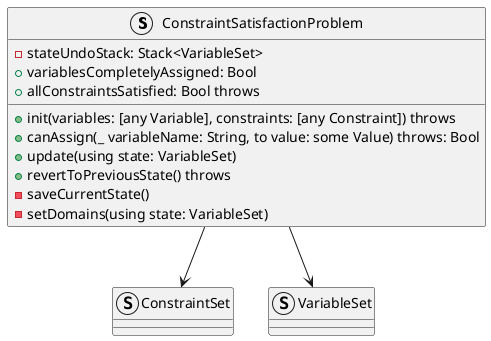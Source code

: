 @startuml ConstraintSatisfactionProblem


struct ConstraintSatisfactionProblem {
    - stateUndoStack: Stack<VariableSet>
    + init(variables: [any Variable], constraints: [any Constraint]) throws
    + variablesCompletelyAssigned: Bool
    + allConstraintsSatisfied: Bool throws
    + canAssign(_ variableName: String, to value: some Value) throws: Bool
    + update(using state: VariableSet)
    + revertToPreviousState() throws
    - saveCurrentState()
    - setDomains(using state: VariableSet)
}

struct ConstraintSet
struct VariableSet

ConstraintSatisfactionProblem --> VariableSet
ConstraintSatisfactionProblem --> ConstraintSet

@enduml